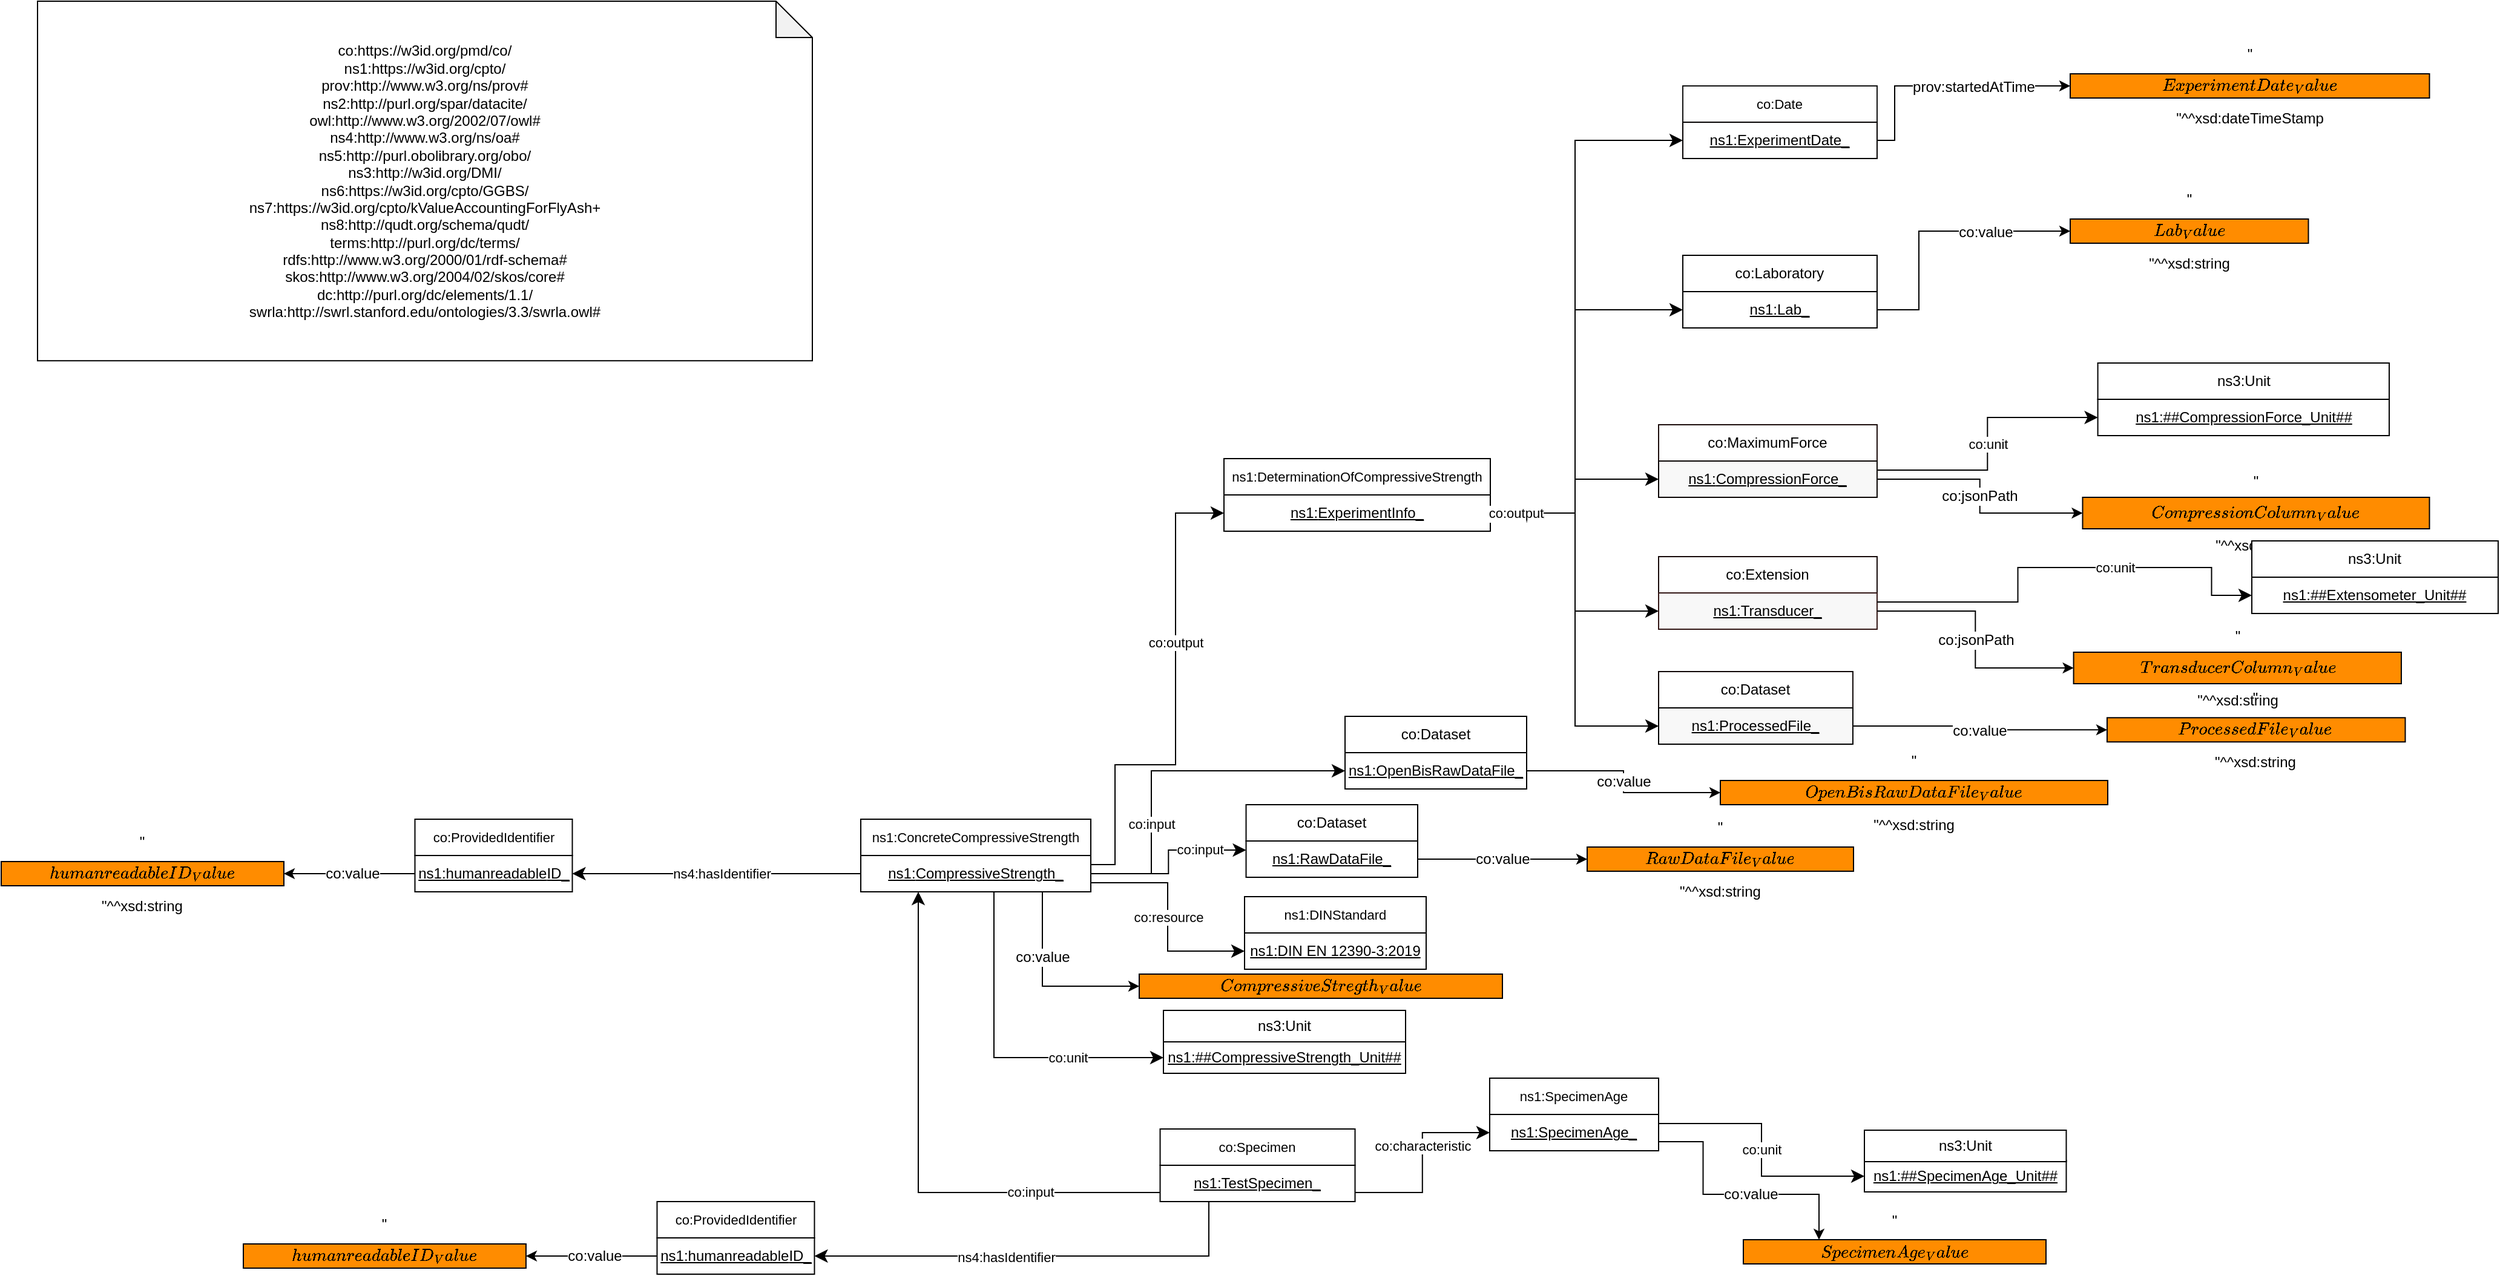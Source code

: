 <mxfile version="15.8.2" type="device"><diagram id="UXIPkQefFEDrWGH3IdC5" name="MiWoEx_neu"><mxGraphModel dx="4222" dy="2876" grid="1" gridSize="10" guides="1" tooltips="1" connect="1" arrows="1" fold="1" page="0" pageScale="1" pageWidth="827" pageHeight="1169" math="0" shadow="0"><root><mxCell id="97505-SNcamct329gDO7-0"/><mxCell id="97505-SNcamct329gDO7-1" parent="97505-SNcamct329gDO7-0"/><object label="ns1:ConcreteCompressiveStrength" Type="Class" IRI="https://w3id.org/cpto/ConcreteCompressiveStrength" id="4S3OoNcXCZUGaDcpZlmq-151"><mxCell style="rounded=0;whiteSpace=wrap;html=1;snapToPoint=1;points=[[0.1,0],[0.2,0],[0.3,0],[0.4,0],[0.5,0],[0.6,0],[0.7,0],[0.8,0],[0.9,0],[0,0.1],[0,0.3],[0,0.5],[0,0.7],[0,0.9],[0.1,1],[0.2,1],[0.3,1],[0.4,1],[0.5,1],[0.6,1],[0.7,1],[0.8,1],[0.9,1],[1,0.1],[1,0.3],[1,0.5],[1,0.7],[1,0.9]];fontSize=11;fillColor=#FFFFFF;" parent="97505-SNcamct329gDO7-1" vertex="1"><mxGeometry x="-1900" y="-984" width="190" height="30" as="geometry"/></mxCell></object><object label="&lt;u style=&quot;font-size: 12px&quot;&gt;ns1:&lt;/u&gt;&lt;u&gt;&lt;font style=&quot;font-size: 12px&quot;&gt;CompressiveStrength_&lt;/font&gt;&lt;/u&gt;" Type="Individual" IRI="Null" id="4S3OoNcXCZUGaDcpZlmq-152"><mxCell style="rounded=0;whiteSpace=wrap;html=1;snapToPoint=1;fontSize=11;fillColor=#FFFFFF;" parent="97505-SNcamct329gDO7-1" vertex="1"><mxGeometry x="-1900" y="-954" width="190" height="30" as="geometry"/></mxCell></object><object label="co:value" Type="DatatypeProperty" IRI="https://w3id.org/pmd/co/value" id="4S3OoNcXCZUGaDcpZlmq-154"><mxCell style="edgeStyle=orthogonalEdgeStyle;rounded=0;orthogonalLoop=1;jettySize=auto;html=1;exitX=0.75;exitY=1;exitDx=0;exitDy=0;fontSize=12;entryX=0;entryY=0.5;entryDx=0;entryDy=0;fillColor=#FFFFFF;" parent="97505-SNcamct329gDO7-1" source="4S3OoNcXCZUGaDcpZlmq-152" target="4S3OoNcXCZUGaDcpZlmq-155" edge="1"><mxGeometry as="geometry"><mxPoint x="-1847" y="-871.5" as="sourcePoint"/><mxPoint x="-1669" y="-851" as="targetPoint"/><mxPoint x="-36" y="15" as="offset"/><Array as="points"><mxPoint x="-1750" y="-846"/></Array></mxGeometry></mxCell></object><object label="&quot;$$CompressiveStregth_Value$$&quot;^^xsd:decimal" Type="DataValue" IRI_DT="http://www.w3.org/2001/XMLSchema#decimal" id="4S3OoNcXCZUGaDcpZlmq-155"><mxCell style="rounded=0;whiteSpace=wrap;html=1;snapToPoint=1;shadow=0;glass=0;sketch=0;strokeColor=default;fontSize=12;fillColor=#FF8C00;" parent="97505-SNcamct329gDO7-1" vertex="1"><mxGeometry x="-1670" y="-856" width="300" height="20" as="geometry"/></mxCell></object><object label="ns3:Unit" Type="Class" IRI="http://qudt.org/schema/qudt/Unit" id="dzM1LntGsSAcp5HvhDIG-3"><mxCell style="rounded=0;whiteSpace=wrap;html=1;fillColor=#FFFFFF;" parent="97505-SNcamct329gDO7-1" vertex="1"><mxGeometry x="-1650" y="-826" width="200" height="26" as="geometry"/></mxCell></object><object label="&lt;u&gt;ns1:##CompressiveStrength_Unit##&lt;/u&gt;" Type="Individual" id="dzM1LntGsSAcp5HvhDIG-4"><mxCell style="rounded=0;whiteSpace=wrap;html=1;fillColor=#FFFFFF;" parent="97505-SNcamct329gDO7-1" vertex="1"><mxGeometry x="-1650" y="-800" width="200" height="26" as="geometry"/></mxCell></object><object label="co:unit" Type="ObjectProperty" IRI="https://w3id.org/pmd/co/unit" id="dzM1LntGsSAcp5HvhDIG-5"><mxCell style="endArrow=classic;html=1;endSize=8;arcSize=0;edgeStyle=orthogonalEdgeStyle;entryX=0;entryY=0.5;entryDx=0;entryDy=0;exitX=0.5;exitY=1;exitDx=0;exitDy=0;fillColor=#FFFFFF;" parent="97505-SNcamct329gDO7-1" source="4S3OoNcXCZUGaDcpZlmq-152" target="dzM1LntGsSAcp5HvhDIG-4" edge="1"><mxGeometry width="90" height="26" as="geometry"><mxPoint x="-1620" y="-924" as="sourcePoint"/><mxPoint x="-2140" y="400.74" as="targetPoint"/><Array as="points"><mxPoint x="-1790" y="-787"/></Array><mxPoint x="-2" y="68" as="offset"/></mxGeometry></mxCell></object><object label="co:input" Type="ObjectProperty" IRI="https://w3id.org/pmd/co/input" id="I0iQMAfbNPmYhLhFOZMQ-0"><mxCell style="endArrow=classic;html=1;exitX=1;exitY=0.5;exitDx=0;exitDy=0;endSize=8;arcSize=0;entryX=0;entryY=0.25;entryDx=0;entryDy=0;edgeStyle=orthogonalEdgeStyle;fillColor=#FFFFFF;" parent="97505-SNcamct329gDO7-1" source="4S3OoNcXCZUGaDcpZlmq-152" target="I0iQMAfbNPmYhLhFOZMQ-2" edge="1"><mxGeometry width="90" height="26" as="geometry"><mxPoint x="-1630" y="-945.5" as="sourcePoint"/><mxPoint x="-1224.25" y="-447" as="targetPoint"/><mxPoint x="26" y="-10" as="offset"/></mxGeometry></mxCell></object><object label="co:Dataset" Type="Class" IRI="https://w3id.org/pmd/co/Dataset" id="I0iQMAfbNPmYhLhFOZMQ-1"><mxCell style="rounded=0;whiteSpace=wrap;html=1;snapToPoint=1;points=[[0.1,0],[0.2,0],[0.3,0],[0.4,0],[0.5,0],[0.6,0],[0.7,0],[0.8,0],[0.9,0],[0,0.1],[0,0.3],[0,0.5],[0,0.7],[0,0.9],[0.1,1],[0.2,1],[0.3,1],[0.4,1],[0.5,1],[0.6,1],[0.7,1],[0.8,1],[0.9,1],[1,0.1],[1,0.3],[1,0.5],[1,0.7],[1,0.9]];fillColor=#FFFFFF;" parent="97505-SNcamct329gDO7-1" vertex="1"><mxGeometry x="-1581.74" y="-996" width="141.74" height="30" as="geometry"/></mxCell></object><object label="&lt;u&gt;ns1:RawDataFile_&lt;/u&gt;" Type="Individual" IRI="Null" id="I0iQMAfbNPmYhLhFOZMQ-2"><mxCell style="rounded=0;whiteSpace=wrap;html=1;snapToPoint=1;" parent="97505-SNcamct329gDO7-1" vertex="1"><mxGeometry x="-1581.74" y="-966" width="141.74" height="30" as="geometry"/></mxCell></object><object label="ns1:DINStandard" Type="Class" IRI="https://w3id.org/cpto/DINStandard" id="X-x265AaEcsCabsh68sK-0"><mxCell style="rounded=0;whiteSpace=wrap;html=1;snapToPoint=1;points=[[0.1,0],[0.2,0],[0.3,0],[0.4,0],[0.5,0],[0.6,0],[0.7,0],[0.8,0],[0.9,0],[0,0.1],[0,0.3],[0,0.5],[0,0.7],[0,0.9],[0.1,1],[0.2,1],[0.3,1],[0.4,1],[0.5,1],[0.6,1],[0.7,1],[0.8,1],[0.9,1],[1,0.1],[1,0.3],[1,0.5],[1,0.7],[1,0.9]];fontSize=11;fillColor=#FFFFFF;" parent="97505-SNcamct329gDO7-1" vertex="1"><mxGeometry x="-1583" y="-920" width="150" height="30" as="geometry"/></mxCell></object><object label="&lt;u style=&quot;font-size: 12px&quot;&gt;ns1:&lt;/u&gt;&lt;u&gt;&lt;font style=&quot;font-size: 12px&quot;&gt;DIN EN 12390-3:2019&lt;/font&gt;&lt;/u&gt;" Type="Individual" IRI="Null" id="X-x265AaEcsCabsh68sK-1"><mxCell style="rounded=0;whiteSpace=wrap;html=1;snapToPoint=1;fontSize=11;" parent="97505-SNcamct329gDO7-1" vertex="1"><mxGeometry x="-1583" y="-890" width="150" height="30" as="geometry"/></mxCell></object><object label="co:resource" Type="ObjectProperty" IRI="https://w3id.org/pmd/co/resource" id="X-x265AaEcsCabsh68sK-2"><mxCell style="endArrow=classic;html=1;exitX=1;exitY=0.75;exitDx=0;exitDy=0;endSize=8;arcSize=0;edgeStyle=orthogonalEdgeStyle;entryX=0;entryY=0.5;entryDx=0;entryDy=0;fillColor=#FFFFFF;" parent="97505-SNcamct329gDO7-1" source="4S3OoNcXCZUGaDcpZlmq-152" target="X-x265AaEcsCabsh68sK-1" edge="1"><mxGeometry x="-2360" y="380" width="90" height="26" as="geometry"><mxPoint x="-1200" y="-856.04" as="sourcePoint"/><mxPoint x="-1591.74" y="-879" as="targetPoint"/></mxGeometry></mxCell></object><object label="co:output" Type="ObjectProperty" IRI="https://w3id.org/pmd/co/output" id="HQw4geavo5Zy8eXRPRxA-52"><mxCell style="endArrow=classic;html=1;exitX=1;exitY=0.25;exitDx=0;exitDy=0;endSize=8;arcSize=0;edgeStyle=orthogonalEdgeStyle;entryX=0;entryY=0.5;entryDx=0;entryDy=0;fillColor=#FFFFFF;" parent="97505-SNcamct329gDO7-1" source="4S3OoNcXCZUGaDcpZlmq-152" target="HQw4geavo5Zy8eXRPRxA-54" edge="1"><mxGeometry width="90" height="26" as="geometry"><mxPoint x="-1650.74" y="-1320" as="sourcePoint"/><mxPoint x="-1530.74" y="-1004" as="targetPoint"/><Array as="points"><mxPoint x="-1690" y="-947"/><mxPoint x="-1690" y="-1029"/><mxPoint x="-1640" y="-1029"/><mxPoint x="-1640" y="-1237"/></Array><mxPoint x="15" y="-38" as="offset"/></mxGeometry></mxCell></object><object label="ns1:DeterminationOfCompressiveStrength" Type="Class" IRI="https://w3id.org/cpto/DeterminationOfCompressiveStrength" id="HQw4geavo5Zy8eXRPRxA-53"><mxCell style="rounded=0;whiteSpace=wrap;html=1;snapToPoint=1;points=[[0.1,0],[0.2,0],[0.3,0],[0.4,0],[0.5,0],[0.6,0],[0.7,0],[0.8,0],[0.9,0],[0,0.1],[0,0.3],[0,0.5],[0,0.7],[0,0.9],[0.1,1],[0.2,1],[0.3,1],[0.4,1],[0.5,1],[0.6,1],[0.7,1],[0.8,1],[0.9,1],[1,0.1],[1,0.3],[1,0.5],[1,0.7],[1,0.9]];fontSize=11;fillColor=#FFFFFF;" parent="97505-SNcamct329gDO7-1" vertex="1"><mxGeometry x="-1600" y="-1282" width="220" height="30" as="geometry"/></mxCell></object><object label="&lt;u style=&quot;font-size: 12px&quot;&gt;ns1:&lt;/u&gt;&lt;u&gt;&lt;font style=&quot;font-size: 12px&quot;&gt;ExperimentInfo_&lt;/font&gt;&lt;/u&gt;" Type="Individual" IRI="Null" id="HQw4geavo5Zy8eXRPRxA-54"><mxCell style="rounded=0;whiteSpace=wrap;html=1;snapToPoint=1;fontSize=11;" parent="97505-SNcamct329gDO7-1" vertex="1"><mxGeometry x="-1600" y="-1252" width="220" height="30" as="geometry"/></mxCell></object><object label="co:output" Type="ObjectProperty" IRI="https://w3id.org/pmd/co/output" id="pHDu-H6QZuq3HkTLv2y9-0"><mxCell style="endArrow=classic;html=1;endSize=8;arcSize=0;edgeStyle=orthogonalEdgeStyle;entryX=0;entryY=0.5;entryDx=0;entryDy=0;exitX=1;exitY=0.5;exitDx=0;exitDy=0;fillColor=#FFFFFF;" parent="97505-SNcamct329gDO7-1" source="HQw4geavo5Zy8eXRPRxA-54" target="qdWpLhHh8dL3HrE0PAIA-3" edge="1"><mxGeometry width="90" height="26" as="geometry"><mxPoint x="-1360.74" y="-1109" as="sourcePoint"/><mxPoint x="-1300" y="-1502" as="targetPoint"/><mxPoint x="-59" y="154" as="offset"/><Array as="points"><mxPoint x="-1310" y="-1237"/><mxPoint x="-1310" y="-1545"/></Array></mxGeometry></mxCell></object><object label="co:output" Type="ObjectProperty" IRI="https://w3id.org/pmd/co/output" id="pHDu-H6QZuq3HkTLv2y9-1"><mxCell style="endArrow=classic;html=1;endSize=8;arcSize=0;edgeStyle=orthogonalEdgeStyle;entryX=0;entryY=0.5;entryDx=0;entryDy=0;exitX=1;exitY=0.5;exitDx=0;exitDy=0;fillColor=#FFFFFF;" parent="97505-SNcamct329gDO7-1" source="HQw4geavo5Zy8eXRPRxA-54" target="qdWpLhHh8dL3HrE0PAIA-13" edge="1"><mxGeometry width="90" height="26" as="geometry"><mxPoint x="-1360.74" y="-1109" as="sourcePoint"/><mxPoint x="-1300" y="-1222" as="targetPoint"/><Array as="points"><mxPoint x="-1310" y="-1237"/><mxPoint x="-1310" y="-1061"/></Array><mxPoint x="-49" y="-88" as="offset"/></mxGeometry></mxCell></object><object label="co:output" Type="ObjectProperty" IRI="https://w3id.org/pmd/co/output" id="pHDu-H6QZuq3HkTLv2y9-4"><mxCell style="endArrow=classic;html=1;endSize=8;arcSize=0;edgeStyle=orthogonalEdgeStyle;entryX=0;entryY=0.5;entryDx=0;entryDy=0;exitX=1;exitY=0.5;exitDx=0;exitDy=0;fillColor=#FFFFFF;" parent="97505-SNcamct329gDO7-1" source="HQw4geavo5Zy8eXRPRxA-54" target="qdWpLhHh8dL3HrE0PAIA-22" edge="1"><mxGeometry width="90" height="26" as="geometry"><mxPoint x="-1360.74" y="-1109" as="sourcePoint"/><mxPoint x="-1300" y="-1082" as="targetPoint"/><Array as="points"><mxPoint x="-1310" y="-1237"/><mxPoint x="-1310" y="-1156"/></Array><mxPoint x="-49" y="-40" as="offset"/></mxGeometry></mxCell></object><object label="co:output" Type="ObjectProperty" IRI="https://w3id.org/pmd/co/output" id="pHDu-H6QZuq3HkTLv2y9-5"><mxCell style="endArrow=classic;html=1;endSize=8;arcSize=0;edgeStyle=orthogonalEdgeStyle;entryX=0;entryY=0.5;entryDx=0;entryDy=0;exitX=1;exitY=0.5;exitDx=0;exitDy=0;fillColor=#FFFFFF;" parent="97505-SNcamct329gDO7-1" source="HQw4geavo5Zy8eXRPRxA-54" target="qdWpLhHh8dL3HrE0PAIA-11" edge="1"><mxGeometry width="90" height="26" as="geometry"><mxPoint x="-1360.74" y="-1109" as="sourcePoint"/><mxPoint x="-1300" y="-1152" as="targetPoint"/><Array as="points"><mxPoint x="-1310" y="-1237"/><mxPoint x="-1310" y="-1265"/></Array><mxPoint x="-49" y="14" as="offset"/></mxGeometry></mxCell></object><object label="co:output" Type="ObjectProperty" IRI="https://w3id.org/pmd/co/output" id="YiSI-3_hxDZqlvMmnj0z-66"><mxCell style="endArrow=classic;html=1;endSize=8;arcSize=0;edgeStyle=orthogonalEdgeStyle;entryX=0;entryY=0.5;entryDx=0;entryDy=0;exitX=1;exitY=0.5;exitDx=0;exitDy=0;fillColor=#FFFFFF;" parent="97505-SNcamct329gDO7-1" source="HQw4geavo5Zy8eXRPRxA-54" target="qdWpLhHh8dL3HrE0PAIA-7" edge="1"><mxGeometry width="90" height="26" as="geometry"><mxPoint x="-1401" y="-1019" as="sourcePoint"/><mxPoint x="-1300" y="-1362" as="targetPoint"/><mxPoint x="-59" y="84" as="offset"/><Array as="points"><mxPoint x="-1310" y="-1237"/><mxPoint x="-1310" y="-1405"/></Array></mxGeometry></mxCell></object><object label="co:value" Type="DatatypeProperty" IRI="https://w3id.org/pmd/co/value" id="bk2kTeLw0D9dxrtDLXrW-33"><mxCell style="edgeStyle=orthogonalEdgeStyle;rounded=0;orthogonalLoop=1;jettySize=auto;html=1;fontSize=12;exitX=1;exitY=0.5;exitDx=0;exitDy=0;entryX=0;entryY=0.5;entryDx=0;entryDy=0;fillColor=#FFFFFF;" parent="97505-SNcamct329gDO7-1" source="I0iQMAfbNPmYhLhFOZMQ-2" target="bk2kTeLw0D9dxrtDLXrW-34" edge="1"><mxGeometry x="-2360" y="380" as="geometry"><mxPoint x="-1410.0" y="-661" as="sourcePoint"/><mxPoint x="-1330" y="-910" as="targetPoint"/><mxPoint as="offset"/></mxGeometry></mxCell></object><object label="&quot;$$RawDataFile_Value$$&quot;^^xsd:string" Type="DataValue" IRI_DT="http://www.w3.org/2001/XMLSchema#string" id="bk2kTeLw0D9dxrtDLXrW-34"><mxCell style="rounded=0;whiteSpace=wrap;html=1;snapToPoint=1;shadow=0;glass=0;sketch=0;strokeColor=default;fontSize=12;fillColor=#FF8C00;" parent="97505-SNcamct329gDO7-1" vertex="1"><mxGeometry x="-1300" y="-961" width="220" height="20" as="geometry"/></mxCell></object><object label="co:input" Type="ObjectProperty" IRI="https://w3id.org/pmd/co/input" id="CiveyCGVFrFPuOGMLY2E-0"><mxCell style="endArrow=classic;html=1;exitX=1;exitY=0.5;exitDx=0;exitDy=0;endSize=8;arcSize=0;edgeStyle=orthogonalEdgeStyle;entryX=0;entryY=0.5;entryDx=0;entryDy=0;fillColor=#FFFFFF;" parent="97505-SNcamct329gDO7-1" source="4S3OoNcXCZUGaDcpZlmq-152" target="CiveyCGVFrFPuOGMLY2E-2" edge="1"><mxGeometry width="90" height="26" as="geometry"><mxPoint x="-1700" y="-929" as="sourcePoint"/><mxPoint x="-1530" y="-1050" as="targetPoint"/><Array as="points"><mxPoint x="-1660" y="-939"/><mxPoint x="-1660" y="-1024"/></Array><mxPoint x="-55" y="1" as="offset"/></mxGeometry></mxCell></object><object label="co:Dataset" Type="Class" IRI="https://w3id.org/pmd/co/Dataset" id="CiveyCGVFrFPuOGMLY2E-1"><mxCell style="rounded=0;whiteSpace=wrap;html=1;snapToPoint=1;points=[[0.1,0],[0.2,0],[0.3,0],[0.4,0],[0.5,0],[0.6,0],[0.7,0],[0.8,0],[0.9,0],[0,0.1],[0,0.3],[0,0.5],[0,0.7],[0,0.9],[0.1,1],[0.2,1],[0.3,1],[0.4,1],[0.5,1],[0.6,1],[0.7,1],[0.8,1],[0.9,1],[1,0.1],[1,0.3],[1,0.5],[1,0.7],[1,0.9]];fillColor=#FFFFFF;" parent="97505-SNcamct329gDO7-1" vertex="1"><mxGeometry x="-1500" y="-1069" width="150" height="30" as="geometry"/></mxCell></object><object label="&lt;u&gt;ns1:OpenBisRawDataFile_&lt;/u&gt;" Type="Individual" IRI="Null" id="CiveyCGVFrFPuOGMLY2E-2"><mxCell style="rounded=0;whiteSpace=wrap;html=1;snapToPoint=1;" parent="97505-SNcamct329gDO7-1" vertex="1"><mxGeometry x="-1500" y="-1039" width="150" height="30" as="geometry"/></mxCell></object><object label="co:value" Type="DatatypeProperty" IRI="https://w3id.org/pmd/co/value" id="CiveyCGVFrFPuOGMLY2E-3"><mxCell style="edgeStyle=orthogonalEdgeStyle;rounded=0;orthogonalLoop=1;jettySize=auto;html=1;fontSize=12;exitX=1;exitY=0.5;exitDx=0;exitDy=0;entryX=0;entryY=0.5;entryDx=0;entryDy=0;fillColor=#FFFFFF;" parent="97505-SNcamct329gDO7-1" source="CiveyCGVFrFPuOGMLY2E-2" target="CiveyCGVFrFPuOGMLY2E-4" edge="1"><mxGeometry x="-2250" y="325" as="geometry"><mxPoint x="-1330" y="-1006" as="sourcePoint"/><mxPoint x="-1220" y="-965" as="targetPoint"/><mxPoint as="offset"/></mxGeometry></mxCell></object><object label="&quot;$$OpenBisRawDataFile_Value$$&quot;^^xsd:string" Type="DataValue" IRI_DT="http://www.w3.org/2001/XMLSchema#string" id="CiveyCGVFrFPuOGMLY2E-4"><mxCell style="rounded=0;whiteSpace=wrap;html=1;snapToPoint=1;shadow=0;glass=0;sketch=0;strokeColor=default;fontSize=12;fillColor=#FF8C00;" parent="97505-SNcamct329gDO7-1" vertex="1"><mxGeometry x="-1190" y="-1016" width="320" height="20" as="geometry"/></mxCell></object><object label="ns4:hasIdentifier" Type="ObjectProperty" IRI="http://purl.org/spar/datacite/hasIdentifier" id="MuX1jfOY8elobVk9gQZl-5"><mxCell style="endArrow=classic;html=1;endSize=8;arcSize=0;edgeStyle=orthogonalEdgeStyle;entryX=1;entryY=0.5;entryDx=0;entryDy=0;exitX=0;exitY=0.5;exitDx=0;exitDy=0;fillColor=#FFFFFF;" parent="97505-SNcamct329gDO7-1" source="4S3OoNcXCZUGaDcpZlmq-152" target="MuX1jfOY8elobVk9gQZl-8" edge="1"><mxGeometry width="90" height="26" as="geometry"><mxPoint x="-2056.74" y="-1111" as="sourcePoint"/><mxPoint x="-2139.01" y="-1136.03" as="targetPoint"/><mxPoint x="4" as="offset"/></mxGeometry></mxCell></object><object label="&quot;$$humanreadableID_Value$$&quot;^^xsd:string" Type="DataValue" IRI_DT="http://www.w3.org/2001/XMLSchema#string" id="MuX1jfOY8elobVk9gQZl-6"><mxCell style="rounded=0;whiteSpace=wrap;html=1;snapToPoint=1;shadow=0;glass=0;sketch=0;strokeColor=default;fontSize=12;fillColor=#FF8C00;" parent="97505-SNcamct329gDO7-1" vertex="1"><mxGeometry x="-2610" y="-949" width="233.48" height="20" as="geometry"/></mxCell></object><object label="co:ProvidedIdentifier" Type="Class" IRI="https://w3id.org/pmd/co/ProvidedIdentifier" id="MuX1jfOY8elobVk9gQZl-7"><mxCell style="rounded=0;whiteSpace=wrap;html=1;snapToPoint=1;points=[[0.1,0],[0.2,0],[0.3,0],[0.4,0],[0.5,0],[0.6,0],[0.7,0],[0.8,0],[0.9,0],[0,0.1],[0,0.3],[0,0.5],[0,0.7],[0,0.9],[0.1,1],[0.2,1],[0.3,1],[0.4,1],[0.5,1],[0.6,1],[0.7,1],[0.8,1],[0.9,1],[1,0.1],[1,0.3],[1,0.5],[1,0.7],[1,0.9]];fontSize=11;fillColor=#FFFFFF;" parent="97505-SNcamct329gDO7-1" vertex="1"><mxGeometry x="-2268.26" y="-984" width="130" height="30" as="geometry"/></mxCell></object><object label="&lt;u style=&quot;font-size: 12px&quot;&gt;ns1:humanreadable&lt;/u&gt;&lt;u&gt;&lt;font style=&quot;font-size: 12px&quot;&gt;ID_&lt;/font&gt;&lt;/u&gt;" Type="Individual" IRI="Null" id="MuX1jfOY8elobVk9gQZl-8"><mxCell style="rounded=0;whiteSpace=wrap;html=1;snapToPoint=1;fontSize=11;" parent="97505-SNcamct329gDO7-1" vertex="1"><mxGeometry x="-2268.26" y="-954" width="130" height="30" as="geometry"/></mxCell></object><object label="co:value" Type="DatatypeProperty" IRI="https://w3id.org/pmd/co/value" id="MuX1jfOY8elobVk9gQZl-9"><mxCell style="edgeStyle=orthogonalEdgeStyle;rounded=0;orthogonalLoop=1;jettySize=auto;html=1;fontSize=12;entryX=1;entryY=0.5;entryDx=0;entryDy=0;exitX=0;exitY=0.5;exitDx=0;exitDy=0;fillColor=#FFFFFF;" parent="97505-SNcamct329gDO7-1" source="MuX1jfOY8elobVk9gQZl-8" target="MuX1jfOY8elobVk9gQZl-6" edge="1"><mxGeometry as="geometry"><mxPoint x="-2321.74" y="-1193.75" as="sourcePoint"/><mxPoint x="-2193.48" y="-1151.25" as="targetPoint"/><mxPoint x="2" as="offset"/></mxGeometry></mxCell></object><object label="co:Specimen" Type="Class" IRI="https://w3id.org/pmd/co/Specimen" id="MuX1jfOY8elobVk9gQZl-11"><mxCell style="rounded=0;whiteSpace=wrap;html=1;snapToPoint=1;points=[[0.1,0],[0.2,0],[0.3,0],[0.4,0],[0.5,0],[0.6,0],[0.7,0],[0.8,0],[0.9,0],[0,0.1],[0,0.3],[0,0.5],[0,0.7],[0,0.9],[0.1,1],[0.2,1],[0.3,1],[0.4,1],[0.5,1],[0.6,1],[0.7,1],[0.8,1],[0.9,1],[1,0.1],[1,0.3],[1,0.5],[1,0.7],[1,0.9]];fontSize=11;fillColor=#FFFFFF;" parent="97505-SNcamct329gDO7-1" vertex="1"><mxGeometry x="-1652.74" y="-728" width="161" height="30" as="geometry"/></mxCell></object><object label="&lt;u&gt;&lt;font style=&quot;font-size: 12px&quot;&gt;ns1:TestSpecimen_&lt;/font&gt;&lt;/u&gt;" Type="Individual" IRI="Null" id="MuX1jfOY8elobVk9gQZl-12"><mxCell style="rounded=0;whiteSpace=wrap;html=1;snapToPoint=1;fontSize=11;" parent="97505-SNcamct329gDO7-1" vertex="1"><mxGeometry x="-1652.74" y="-698" width="161" height="30" as="geometry"/></mxCell></object><object label="co:input" Type="ObjectProperty" IRI="https://w3id.org/pmd/co/input" id="MuX1jfOY8elobVk9gQZl-13"><mxCell style="endArrow=classic;html=1;endSize=8;arcSize=0;edgeStyle=orthogonalEdgeStyle;exitX=0;exitY=0.75;exitDx=0;exitDy=0;entryX=0.25;entryY=1;entryDx=0;entryDy=0;fillColor=#FFFFFF;" parent="97505-SNcamct329gDO7-1" source="MuX1jfOY8elobVk9gQZl-12" target="4S3OoNcXCZUGaDcpZlmq-152" edge="1"><mxGeometry width="90" height="26" as="geometry"><mxPoint x="-1631" y="-946.5" as="sourcePoint"/><mxPoint x="-1740.0" y="-634" as="targetPoint"/><mxPoint x="-7" y="124" as="offset"/></mxGeometry></mxCell></object><object label="co:characteristic" Type="ObjectProperty" IRI="https://w3id.org/pmd/co/characteristic" id="MuX1jfOY8elobVk9gQZl-14"><mxCell style="endArrow=classic;html=1;endSize=8;arcSize=0;edgeStyle=orthogonalEdgeStyle;exitX=1;exitY=0.75;exitDx=0;exitDy=0;entryX=0;entryY=0.5;entryDx=0;entryDy=0;strokeColor=#000000;fillColor=#FFFFFF;" parent="97505-SNcamct329gDO7-1" source="MuX1jfOY8elobVk9gQZl-12" target="MuX1jfOY8elobVk9gQZl-16" edge="1"><mxGeometry x="-254.26" y="716" width="90" height="26" as="geometry"><mxPoint x="-1451" y="-849" as="sourcePoint"/><mxPoint x="-1371.0" y="-794.0" as="targetPoint"/><mxPoint y="-14" as="offset"/></mxGeometry></mxCell></object><object label="ns1:SpecimenAge" Type="Class" IRI="https://w3id.org/cpto/SpecimenAge" id="MuX1jfOY8elobVk9gQZl-15"><mxCell style="rounded=0;whiteSpace=wrap;html=1;snapToPoint=1;points=[[0.1,0],[0.2,0],[0.3,0],[0.4,0],[0.5,0],[0.6,0],[0.7,0],[0.8,0],[0.9,0],[0,0.1],[0,0.3],[0,0.5],[0,0.7],[0,0.9],[0.1,1],[0.2,1],[0.3,1],[0.4,1],[0.5,1],[0.6,1],[0.7,1],[0.8,1],[0.9,1],[1,0.1],[1,0.3],[1,0.5],[1,0.7],[1,0.9]];fontSize=11;fillColor=#FFFFFF;" parent="97505-SNcamct329gDO7-1" vertex="1"><mxGeometry x="-1380.53" y="-770" width="139.53" height="30" as="geometry"/></mxCell></object><object label="&lt;span style=&quot;font-size: 12px&quot;&gt;&lt;u&gt;ns1:SpecimenAge_&lt;/u&gt;&lt;/span&gt;" Type="Individual" IRI="Null" id="MuX1jfOY8elobVk9gQZl-16"><mxCell style="rounded=0;whiteSpace=wrap;html=1;snapToPoint=1;fontSize=11;" parent="97505-SNcamct329gDO7-1" vertex="1"><mxGeometry x="-1380.53" y="-740" width="139.53" height="30" as="geometry"/></mxCell></object><object label="&quot;$$SpecimenAge_Value$$&quot;^^xsd:decimal" Type="DataValue" IRI_DT="http://www.w3.org/2001/XMLSchema#decimal" id="MuX1jfOY8elobVk9gQZl-17"><mxCell style="rounded=0;whiteSpace=wrap;html=1;snapToPoint=1;shadow=0;glass=0;sketch=0;strokeColor=default;fontSize=12;fillColor=#FF8C00;" parent="97505-SNcamct329gDO7-1" vertex="1"><mxGeometry x="-1171" y="-636.5" width="250" height="20" as="geometry"/></mxCell></object><object label="co:value" Type="DatatypeProperty" IRI="https://w3id.org/pmd/co/value" id="MuX1jfOY8elobVk9gQZl-18"><mxCell style="edgeStyle=orthogonalEdgeStyle;rounded=0;orthogonalLoop=1;jettySize=auto;html=1;exitX=1;exitY=0.75;exitDx=0;exitDy=0;fontSize=12;entryX=0.25;entryY=0;entryDx=0;entryDy=0;fillColor=#FFFFFF;" parent="97505-SNcamct329gDO7-1" source="MuX1jfOY8elobVk9gQZl-16" target="MuX1jfOY8elobVk9gQZl-17" edge="1"><mxGeometry x="-254.26" y="716" as="geometry"><mxPoint x="-1960.53" y="-409" as="sourcePoint"/><mxPoint x="-3028.51" y="2243.24" as="targetPoint"/><Array as="points"><mxPoint x="-1204.26" y="-717"/><mxPoint x="-1204.26" y="-674"/><mxPoint x="-1108.26" y="-674"/></Array><mxPoint x="10" y="3" as="offset"/></mxGeometry></mxCell></object><object label="&lt;u&gt;ns1:##SpecimenAge_Unit##&lt;/u&gt;" Type="Individual" id="MuX1jfOY8elobVk9gQZl-19"><mxCell style="rounded=0;whiteSpace=wrap;html=1;fillColor=#FFFFFF;" parent="97505-SNcamct329gDO7-1" vertex="1"><mxGeometry x="-1071" y="-702" width="166.74" height="26" as="geometry"/></mxCell></object><object label="ns3:Unit" Type="Class" IRI="http://qudt.org/schema/qudt/Unit" id="MuX1jfOY8elobVk9gQZl-20"><mxCell style="rounded=0;whiteSpace=wrap;html=1;fillColor=#FFFFFF;" parent="97505-SNcamct329gDO7-1" vertex="1"><mxGeometry x="-1071" y="-727" width="166.74" height="26" as="geometry"/></mxCell></object><object label="co:unit" Type="ObjectProperty" IRI="https://w3id.org/pmd/co/unit" id="MuX1jfOY8elobVk9gQZl-21"><mxCell style="endArrow=classic;html=1;endSize=8;arcSize=0;edgeStyle=orthogonalEdgeStyle;entryX=0;entryY=0.5;entryDx=0;entryDy=0;exitX=1;exitY=0.25;exitDx=0;exitDy=0;fillColor=#FFFFFF;" parent="97505-SNcamct329gDO7-1" source="MuX1jfOY8elobVk9gQZl-16" target="MuX1jfOY8elobVk9gQZl-19" edge="1"><mxGeometry x="-2411" y="138" width="90" height="26" as="geometry"><mxPoint x="-1930.53" y="-322.5" as="sourcePoint"/><mxPoint x="-1820.53" y="-342" as="targetPoint"/></mxGeometry></mxCell></object><object label="co:https://w3id.org/pmd/co/&lt;br&gt;ns1:https://w3id.org/cpto/&lt;br&gt;prov:http://www.w3.org/ns/prov#&lt;br&gt;ns2:http://purl.org/spar/datacite/&lt;br&gt;owl:http://www.w3.org/2002/07/owl#&lt;br&gt;ns4:http://www.w3.org/ns/oa#&lt;br&gt;ns5:http://purl.obolibrary.org/obo/&lt;br&gt;ns3:http://w3id.org/DMI/&lt;br&gt;ns6:https://w3id.org/cpto/GGBS/&lt;br&gt;ns7:https://w3id.org/cpto/kValueAccountingForFlyAsh+&lt;br&gt;ns8:http://qudt.org/schema/qudt/&lt;br&gt;terms:http://purl.org/dc/terms/&lt;br&gt;rdfs:http://www.w3.org/2000/01/rdf-schema#&lt;br&gt;skos:http://www.w3.org/2004/02/skos/core#&lt;br&gt;dc:http://purl.org/dc/elements/1.1/&lt;br&gt;swrla:http://swrl.stanford.edu/ontologies/3.3/swrla.owl#" Type="Namespace" id="qdWpLhHh8dL3HrE0PAIA-0"><mxCell style="shape=note;whiteSpace=wrap;html=1;backgroundOutline=1;darkOpacity=0.05;" parent="97505-SNcamct329gDO7-1" vertex="1"><mxGeometry x="-2580" y="-1660" width="640" height="297.1" as="geometry"/></mxCell></object><object label="co:Date" Type="Class" IRI="https://w3id.org/pmd/co/Date" id="qdWpLhHh8dL3HrE0PAIA-2"><mxCell style="rounded=0;whiteSpace=wrap;html=1;snapToPoint=1;points=[[0.1,0],[0.2,0],[0.3,0],[0.4,0],[0.5,0],[0.6,0],[0.7,0],[0.8,0],[0.9,0],[0,0.1],[0,0.3],[0,0.5],[0,0.7],[0,0.9],[0.1,1],[0.2,1],[0.3,1],[0.4,1],[0.5,1],[0.6,1],[0.7,1],[0.8,1],[0.9,1],[1,0.1],[1,0.3],[1,0.5],[1,0.7],[1,0.9]];fontSize=11;strokeColor=#121212;fillColor=#FFFFFF;" parent="97505-SNcamct329gDO7-1" vertex="1"><mxGeometry x="-1221" y="-1590" width="160.47" height="30" as="geometry"/></mxCell></object><object label="&lt;u&gt;&lt;font style=&quot;font-size: 12px&quot;&gt;ns1:&lt;/font&gt;&lt;/u&gt;&lt;span style=&quot;font-size: 12px&quot;&gt;&lt;u&gt;ExperimentDate_&lt;/u&gt;&lt;/span&gt;" Type="Individual" IRI="Null" id="qdWpLhHh8dL3HrE0PAIA-3"><mxCell style="rounded=0;whiteSpace=wrap;html=1;snapToPoint=1;fontSize=11;fillColor=#FFFFFF;strokeColor=#050202;" parent="97505-SNcamct329gDO7-1" vertex="1"><mxGeometry x="-1221" y="-1560" width="160.47" height="30" as="geometry"/></mxCell></object><object label="&quot;$$ExperimentDate_Value$$&quot;^^xsd:dateTimeStamp" Type="DataValue" IRI_DT="http://www.w3.org/2001/XMLSchema#dateTimeStamp" id="qdWpLhHh8dL3HrE0PAIA-4"><mxCell style="rounded=0;whiteSpace=wrap;html=1;snapToPoint=1;shadow=0;glass=0;sketch=0;strokeColor=default;fontSize=12;fillColor=#FF8C00;" parent="97505-SNcamct329gDO7-1" vertex="1"><mxGeometry x="-901.0" y="-1600" width="296.74" height="20" as="geometry"/></mxCell></object><object label="prov:startedAtTime" Type="DatatypeProperty" IRI="http://www.w3.org/ns/prov#startedAtTime" id="qdWpLhHh8dL3HrE0PAIA-5"><mxCell style="edgeStyle=orthogonalEdgeStyle;rounded=0;orthogonalLoop=1;jettySize=auto;html=1;fontSize=12;entryX=0;entryY=0.5;entryDx=0;entryDy=0;exitX=1;exitY=0.5;exitDx=0;exitDy=0;fillColor=#FFFFFF;" parent="97505-SNcamct329gDO7-1" source="qdWpLhHh8dL3HrE0PAIA-3" target="qdWpLhHh8dL3HrE0PAIA-4" edge="1"><mxGeometry x="-3576.0" y="-920" as="geometry"><mxPoint x="-2366.0" y="-717.5" as="sourcePoint"/><mxPoint x="-2266.0" y="-718" as="targetPoint"/><Array as="points"><mxPoint x="-1046" y="-1545"/><mxPoint x="-1046" y="-1590"/></Array><mxPoint y="-22" as="offset"/></mxGeometry></mxCell></object><object label="co:Laboratory" Type="Class" IRI="https://w3id.org/pmd/co/Laboratory" id="qdWpLhHh8dL3HrE0PAIA-6"><mxCell style="rounded=0;whiteSpace=wrap;html=1;snapToPoint=1;points=[[0.1,0],[0.2,0],[0.3,0],[0.4,0],[0.5,0],[0.6,0],[0.7,0],[0.8,0],[0.9,0],[0,0.1],[0,0.3],[0,0.5],[0,0.7],[0,0.9],[0.1,1],[0.2,1],[0.3,1],[0.4,1],[0.5,1],[0.6,1],[0.7,1],[0.8,1],[0.9,1],[1,0.1],[1,0.3],[1,0.5],[1,0.7],[1,0.9]];fillColor=#FFFFFF;" parent="97505-SNcamct329gDO7-1" vertex="1"><mxGeometry x="-1221" y="-1450" width="160.47" height="30" as="geometry"/></mxCell></object><object label="&lt;u style=&quot;font-size: 11px&quot;&gt;&lt;font style=&quot;font-size: 12px&quot;&gt;ns1:&lt;/font&gt;&lt;/u&gt;&lt;u&gt;Lab_&lt;/u&gt;" Type="Individual" IRI="Null" id="qdWpLhHh8dL3HrE0PAIA-7"><mxCell style="rounded=0;whiteSpace=wrap;html=1;snapToPoint=1;fillColor=#FFFFFF;" parent="97505-SNcamct329gDO7-1" vertex="1"><mxGeometry x="-1221" y="-1420" width="160.47" height="30" as="geometry"/></mxCell></object><object label="co:value" Type="DatatypeProperty" IRI="https://w3id.org/pmd/co/value" id="qdWpLhHh8dL3HrE0PAIA-8"><mxCell style="edgeStyle=orthogonalEdgeStyle;rounded=0;orthogonalLoop=1;jettySize=auto;html=1;fontSize=12;entryX=0;entryY=0.5;entryDx=0;entryDy=0;exitX=1;exitY=0.5;exitDx=0;exitDy=0;fillColor=#FFFFFF;" parent="97505-SNcamct329gDO7-1" source="qdWpLhHh8dL3HrE0PAIA-7" target="qdWpLhHh8dL3HrE0PAIA-9" edge="1"><mxGeometry x="-3576.0" y="-920" as="geometry"><mxPoint x="-2386.0" y="-685" as="sourcePoint"/><mxPoint x="-5035.47" y="7929.26" as="targetPoint"/><Array as="points"><mxPoint x="-1026" y="-1405"/><mxPoint x="-1026" y="-1470"/></Array><mxPoint x="10" y="-32" as="offset"/></mxGeometry></mxCell></object><object label="&quot;$$Lab_Value$$&quot;^^xsd:string" Type="DataValue" IRI_DT="http://www.w3.org/2001/XMLSchema#string" id="qdWpLhHh8dL3HrE0PAIA-9"><mxCell style="rounded=0;whiteSpace=wrap;html=1;snapToPoint=1;shadow=0;glass=0;sketch=0;strokeColor=default;fontSize=12;fillColor=#FF8C00;" parent="97505-SNcamct329gDO7-1" vertex="1"><mxGeometry x="-901" y="-1480" width="196.74" height="20" as="geometry"/></mxCell></object><object label="co:MaximumForce" Type="Class" IRI="https://w3id.org/pmd/co/MaximumForce" id="qdWpLhHh8dL3HrE0PAIA-10"><mxCell style="rounded=0;whiteSpace=wrap;html=1;snapToPoint=1;points=[[0.1,0],[0.2,0],[0.3,0],[0.4,0],[0.5,0],[0.6,0],[0.7,0],[0.8,0],[0.9,0],[0,0.1],[0,0.3],[0,0.5],[0,0.7],[0,0.9],[0.1,1],[0.2,1],[0.3,1],[0.4,1],[0.5,1],[0.6,1],[0.7,1],[0.8,1],[0.9,1],[1,0.1],[1,0.3],[1,0.5],[1,0.7],[1,0.9]];strokeColor=#1C0D0C;fillColor=#FFFFFF;" parent="97505-SNcamct329gDO7-1" vertex="1"><mxGeometry x="-1241" y="-1310" width="180.47" height="30" as="geometry"/></mxCell></object><object label="&lt;u style=&quot;font-size: 11px&quot;&gt;&lt;font style=&quot;font-size: 12px&quot;&gt;ns1:&lt;/font&gt;&lt;/u&gt;&lt;u&gt;CompressionForce_&lt;/u&gt;" Type="Individual" IRI="Null" id="qdWpLhHh8dL3HrE0PAIA-11"><mxCell style="rounded=0;whiteSpace=wrap;html=1;snapToPoint=1;fillColor=#F8F8F8;strokeColor=#0A0504;" parent="97505-SNcamct329gDO7-1" vertex="1"><mxGeometry x="-1241" y="-1280" width="180.47" height="30" as="geometry"/></mxCell></object><object label="co:Dataset" Type="Class" IRI="https://w3id.org/pmd/co/Dataset" id="qdWpLhHh8dL3HrE0PAIA-12"><mxCell style="rounded=0;whiteSpace=wrap;html=1;snapToPoint=1;points=[[0.1,0],[0.2,0],[0.3,0],[0.4,0],[0.5,0],[0.6,0],[0.7,0],[0.8,0],[0.9,0],[0,0.1],[0,0.3],[0,0.5],[0,0.7],[0,0.9],[0.1,1],[0.2,1],[0.3,1],[0.4,1],[0.5,1],[0.6,1],[0.7,1],[0.8,1],[0.9,1],[1,0.1],[1,0.3],[1,0.5],[1,0.7],[1,0.9]];strokeColor=#0F0707;fillColor=#FFFFFF;" parent="97505-SNcamct329gDO7-1" vertex="1"><mxGeometry x="-1241" y="-1106" width="160.47" height="30" as="geometry"/></mxCell></object><object label="&lt;u style=&quot;font-size: 11px&quot;&gt;&lt;font style=&quot;font-size: 12px&quot;&gt;ns1:ProcessedFile&lt;/font&gt;&lt;/u&gt;&lt;u&gt;_&lt;/u&gt;" Type="Individual" IRI="Null" id="qdWpLhHh8dL3HrE0PAIA-13"><mxCell style="rounded=0;whiteSpace=wrap;html=1;snapToPoint=1;fillColor=#F8F8F8;strokeColor=#000000;" parent="97505-SNcamct329gDO7-1" vertex="1"><mxGeometry x="-1241" y="-1076" width="160.47" height="30" as="geometry"/></mxCell></object><object label="co:jsonPath" Type="DatatypeProperty" IRI="https://w3id.org/pmd/co/jsonPath" id="qdWpLhHh8dL3HrE0PAIA-14"><mxCell style="edgeStyle=orthogonalEdgeStyle;rounded=0;orthogonalLoop=1;jettySize=auto;html=1;exitX=1;exitY=0.5;exitDx=0;exitDy=0;fontSize=12;entryX=0;entryY=0.5;entryDx=0;entryDy=0;fillColor=#FFFFFF;" parent="97505-SNcamct329gDO7-1" source="qdWpLhHh8dL3HrE0PAIA-11" target="qdWpLhHh8dL3HrE0PAIA-15" edge="1"><mxGeometry x="-734.263" y="-1259.836" as="geometry"><mxPoint x="-734.263" y="-1259.836" as="sourcePoint"/><mxPoint x="-934.26" y="-1237.0" as="targetPoint"/></mxGeometry></mxCell></object><object label="&quot;$$CompressionColumn_Value$$&quot;^^xsd:string" Type="DataValue" IRI_DT="http://www.w3.org/2001/XMLSchema#string" id="qdWpLhHh8dL3HrE0PAIA-15"><mxCell style="rounded=0;whiteSpace=wrap;html=1;fillColor=#FF8C00;" parent="97505-SNcamct329gDO7-1" vertex="1"><mxGeometry x="-890.76" y="-1250" width="286.5" height="26" as="geometry"/></mxCell></object><object label="ns3:Unit" Type="Class" IRI="http://qudt.org/schema/qudt/Unit" id="qdWpLhHh8dL3HrE0PAIA-16"><mxCell style="rounded=0;whiteSpace=wrap;html=1;snapToPoint=1;points=[[0.1,0],[0.2,0],[0.3,0],[0.4,0],[0.5,0],[0.6,0],[0.7,0],[0.8,0],[0.9,0],[0,0.1],[0,0.3],[0,0.5],[0,0.7],[0,0.9],[0.1,1],[0.2,1],[0.3,1],[0.4,1],[0.5,1],[0.6,1],[0.7,1],[0.8,1],[0.9,1],[1,0.1],[1,0.3],[1,0.5],[1,0.7],[1,0.9]];fillColor=#FFFFFF;" parent="97505-SNcamct329gDO7-1" vertex="1"><mxGeometry x="-878.21" y="-1361" width="240.69" height="30" as="geometry"/></mxCell></object><object label="&lt;u&gt;ns1:##CompressionForce_Unit##&lt;/u&gt;" Type="Individual" id="qdWpLhHh8dL3HrE0PAIA-17"><mxCell style="rounded=0;whiteSpace=wrap;html=1;snapToPoint=1;fillColor=#FFFFFF;" parent="97505-SNcamct329gDO7-1" vertex="1"><mxGeometry x="-878.21" y="-1331" width="240.69" height="30" as="geometry"/></mxCell></object><object label="co:unit" Type="ObjectProperty" IRI="https://w3id.org/pmd/co/unit" id="qdWpLhHh8dL3HrE0PAIA-18"><mxCell style="endArrow=classic;html=1;exitX=1;exitY=0.25;exitDx=0;exitDy=0;entryX=0;entryY=0.5;entryDx=0;entryDy=0;endSize=8;arcSize=0;edgeStyle=orthogonalEdgeStyle;fillColor=#FFFFFF;" parent="97505-SNcamct329gDO7-1" source="qdWpLhHh8dL3HrE0PAIA-11" target="qdWpLhHh8dL3HrE0PAIA-17" edge="1"><mxGeometry x="-803.593" y="-1346" width="90" height="26" as="geometry"><mxPoint x="-803.593" y="-1346" as="sourcePoint"/><mxPoint x="-663.593" y="-1346" as="targetPoint"/></mxGeometry></mxCell></object><object label="&quot;$$ProcessedFile_Value$$&quot;^^xsd:string" Type="DataValue" IRI_DT="http://www.w3.org/2001/XMLSchema#string" id="qdWpLhHh8dL3HrE0PAIA-19"><mxCell style="rounded=0;whiteSpace=wrap;html=1;snapToPoint=1;shadow=0;glass=0;sketch=0;strokeColor=default;fontSize=12;fillColor=#FF8C00;" parent="97505-SNcamct329gDO7-1" vertex="1"><mxGeometry x="-870.53" y="-1067.87" width="246.27" height="20" as="geometry"/></mxCell></object><object label="co:value" Type="DatatypeProperty" IRI="https://w3id.org/pmd/co/value" id="qdWpLhHh8dL3HrE0PAIA-20"><mxCell style="edgeStyle=orthogonalEdgeStyle;rounded=0;orthogonalLoop=1;jettySize=auto;html=1;fontSize=12;entryX=0;entryY=0.5;entryDx=0;entryDy=0;exitX=1;exitY=0.5;exitDx=0;exitDy=0;fillColor=#FFFFFF;" parent="97505-SNcamct329gDO7-1" source="qdWpLhHh8dL3HrE0PAIA-13" target="qdWpLhHh8dL3HrE0PAIA-19" edge="1"><mxGeometry x="-2984.26" y="-928" as="geometry"><mxPoint x="-1035.06" y="-1074.12" as="sourcePoint"/><mxPoint x="-1293.32" y="180.88" as="targetPoint"/><mxPoint y="2" as="offset"/></mxGeometry></mxCell></object><object label="co:Extension" Type="Class" IRI="https://w3id.org/pmd/co/Extension" id="qdWpLhHh8dL3HrE0PAIA-21"><mxCell style="rounded=0;whiteSpace=wrap;html=1;snapToPoint=1;points=[[0.1,0],[0.2,0],[0.3,0],[0.4,0],[0.5,0],[0.6,0],[0.7,0],[0.8,0],[0.9,0],[0,0.1],[0,0.3],[0,0.5],[0,0.7],[0,0.9],[0.1,1],[0.2,1],[0.3,1],[0.4,1],[0.5,1],[0.6,1],[0.7,1],[0.8,1],[0.9,1],[1,0.1],[1,0.3],[1,0.5],[1,0.7],[1,0.9]];strokeColor=#170A0A;fillColor=#FFFFFF;" parent="97505-SNcamct329gDO7-1" vertex="1"><mxGeometry x="-1241" y="-1201" width="180.47" height="30" as="geometry"/></mxCell></object><object label="&lt;u style=&quot;font-size: 11px&quot;&gt;&lt;font style=&quot;font-size: 12px&quot;&gt;ns1:Transducer&lt;/font&gt;&lt;/u&gt;&lt;u&gt;_&lt;/u&gt;" Type="Individual" IRI="Null" id="qdWpLhHh8dL3HrE0PAIA-22"><mxCell style="rounded=0;whiteSpace=wrap;html=1;snapToPoint=1;fillColor=#F8F8F8;strokeColor=#331716;" parent="97505-SNcamct329gDO7-1" vertex="1"><mxGeometry x="-1241" y="-1171" width="180.47" height="30" as="geometry"/></mxCell></object><object label="co:jsonPath" Type="DatatypeProperty" IRI="https://w3id.org/pmd/co/jsonPath" id="qdWpLhHh8dL3HrE0PAIA-23"><mxCell style="edgeStyle=orthogonalEdgeStyle;rounded=0;orthogonalLoop=1;jettySize=auto;html=1;exitX=1;exitY=0.5;exitDx=0;exitDy=0;fontSize=12;entryX=0;entryY=0.5;entryDx=0;entryDy=0;fillColor=#FFFFFF;" parent="97505-SNcamct329gDO7-1" source="qdWpLhHh8dL3HrE0PAIA-22" target="qdWpLhHh8dL3HrE0PAIA-24" edge="1"><mxGeometry x="-734.263" y="-1150.836" as="geometry"><mxPoint x="-734.263" y="-1150.836" as="sourcePoint"/><mxPoint x="-934.26" y="-1128" as="targetPoint"/></mxGeometry></mxCell></object><object label="&quot;$$TransducerColumn_Value$$&quot;^^xsd:string" Type="DataValue" IRI_DT="http://www.w3.org/2001/XMLSchema#string" id="qdWpLhHh8dL3HrE0PAIA-24"><mxCell style="rounded=0;whiteSpace=wrap;html=1;fillColor=#FF8C00;" parent="97505-SNcamct329gDO7-1" vertex="1"><mxGeometry x="-898.21" y="-1122" width="270.69" height="26" as="geometry"/></mxCell></object><object label="ns3:Unit" Type="Class" IRI="http://qudt.org/schema/qudt/Unit" id="qdWpLhHh8dL3HrE0PAIA-25"><mxCell style="rounded=0;whiteSpace=wrap;html=1;snapToPoint=1;points=[[0.1,0],[0.2,0],[0.3,0],[0.4,0],[0.5,0],[0.6,0],[0.7,0],[0.8,0],[0.9,0],[0,0.1],[0,0.3],[0,0.5],[0,0.7],[0,0.9],[0.1,1],[0.2,1],[0.3,1],[0.4,1],[0.5,1],[0.6,1],[0.7,1],[0.8,1],[0.9,1],[1,0.1],[1,0.3],[1,0.5],[1,0.7],[1,0.9]];fillColor=#FFFFFF;" parent="97505-SNcamct329gDO7-1" vertex="1"><mxGeometry x="-751" y="-1214" width="203.48" height="30" as="geometry"/></mxCell></object><object label="&lt;u&gt;ns1:##Extensometer_Unit##&lt;/u&gt;" Type="Individual" id="qdWpLhHh8dL3HrE0PAIA-26"><mxCell style="rounded=0;whiteSpace=wrap;html=1;snapToPoint=1;fillColor=#FFFFFF;" parent="97505-SNcamct329gDO7-1" vertex="1"><mxGeometry x="-751" y="-1184" width="203.48" height="30" as="geometry"/></mxCell></object><object label="co:unit" Type="ObjectProperty" IRI="https://w3id.org/pmd/co/unit" id="qdWpLhHh8dL3HrE0PAIA-27"><mxCell style="endArrow=classic;html=1;exitX=1;exitY=0.25;exitDx=0;exitDy=0;entryX=0;entryY=0.5;entryDx=0;entryDy=0;endSize=8;arcSize=0;edgeStyle=orthogonalEdgeStyle;fillColor=#FFFFFF;" parent="97505-SNcamct329gDO7-1" source="qdWpLhHh8dL3HrE0PAIA-22" target="qdWpLhHh8dL3HrE0PAIA-26" edge="1"><mxGeometry x="-2964.26" y="-992" width="90" height="26" as="geometry"><mxPoint x="-803.593" y="-1237" as="sourcePoint"/><mxPoint x="-663.593" y="-1237" as="targetPoint"/><Array as="points"><mxPoint x="-944.26" y="-1163"/><mxPoint x="-944.26" y="-1192"/><mxPoint x="-784.26" y="-1192"/><mxPoint x="-784.26" y="-1169"/></Array><mxPoint x="42" y="-26" as="offset"/></mxGeometry></mxCell></object><object label="ns4:hasIdentifier" Type="ObjectProperty" IRI="http://purl.org/spar/datacite/hasIdentifier" id="_1Oi_HPdOcsEyEwCSZUp-0"><mxCell style="endArrow=classic;html=1;endSize=8;arcSize=0;edgeStyle=orthogonalEdgeStyle;entryX=1;entryY=0.5;entryDx=0;entryDy=0;exitX=0.25;exitY=1;exitDx=0;exitDy=0;fillColor=#FFFFFF;" parent="97505-SNcamct329gDO7-1" source="MuX1jfOY8elobVk9gQZl-12" target="_1Oi_HPdOcsEyEwCSZUp-3" edge="1"><mxGeometry width="90" height="26" as="geometry"><mxPoint x="-1700" y="-623" as="sourcePoint"/><mxPoint x="-1939.01" y="-820.03" as="targetPoint"/><mxPoint x="-5" y="23" as="offset"/></mxGeometry></mxCell></object><object label="&quot;$$humanreadableID_Value$$&quot;^^xsd:string" Type="DataValue" IRI_DT="http://www.w3.org/2001/XMLSchema#string" id="_1Oi_HPdOcsEyEwCSZUp-1"><mxCell style="rounded=0;whiteSpace=wrap;html=1;snapToPoint=1;shadow=0;glass=0;sketch=0;strokeColor=default;fontSize=12;fillColor=#FF8C00;" parent="97505-SNcamct329gDO7-1" vertex="1"><mxGeometry x="-2410" y="-633" width="233.48" height="20" as="geometry"/></mxCell></object><object label="co:ProvidedIdentifier" Type="Class" IRI="https://w3id.org/pmd/co/ProvidedIdentifier" id="_1Oi_HPdOcsEyEwCSZUp-2"><mxCell style="rounded=0;whiteSpace=wrap;html=1;snapToPoint=1;points=[[0.1,0],[0.2,0],[0.3,0],[0.4,0],[0.5,0],[0.6,0],[0.7,0],[0.8,0],[0.9,0],[0,0.1],[0,0.3],[0,0.5],[0,0.7],[0,0.9],[0.1,1],[0.2,1],[0.3,1],[0.4,1],[0.5,1],[0.6,1],[0.7,1],[0.8,1],[0.9,1],[1,0.1],[1,0.3],[1,0.5],[1,0.7],[1,0.9]];fontSize=11;fillColor=#FFFFFF;" parent="97505-SNcamct329gDO7-1" vertex="1"><mxGeometry x="-2068.26" y="-668" width="130" height="30" as="geometry"/></mxCell></object><object label="&lt;u style=&quot;font-size: 12px&quot;&gt;ns1:humanreadable&lt;/u&gt;&lt;u&gt;&lt;font style=&quot;font-size: 12px&quot;&gt;ID_&lt;/font&gt;&lt;/u&gt;" Type="Individual" IRI="Null" id="_1Oi_HPdOcsEyEwCSZUp-3"><mxCell style="rounded=0;whiteSpace=wrap;html=1;snapToPoint=1;fontSize=11;" parent="97505-SNcamct329gDO7-1" vertex="1"><mxGeometry x="-2068.26" y="-638" width="130" height="30" as="geometry"/></mxCell></object><object label="co:value" Type="DatatypeProperty" IRI="https://w3id.org/pmd/co/value" id="_1Oi_HPdOcsEyEwCSZUp-4"><mxCell style="edgeStyle=orthogonalEdgeStyle;rounded=0;orthogonalLoop=1;jettySize=auto;html=1;fontSize=12;entryX=1;entryY=0.5;entryDx=0;entryDy=0;exitX=0;exitY=0.5;exitDx=0;exitDy=0;fillColor=#FFFFFF;" parent="97505-SNcamct329gDO7-1" source="_1Oi_HPdOcsEyEwCSZUp-3" target="_1Oi_HPdOcsEyEwCSZUp-1" edge="1"><mxGeometry x="200" y="316" as="geometry"><mxPoint x="-2121.74" y="-877.75" as="sourcePoint"/><mxPoint x="-1993.48" y="-835.25" as="targetPoint"/><mxPoint x="2" as="offset"/></mxGeometry></mxCell></object></root></mxGraphModel></diagram></mxfile>